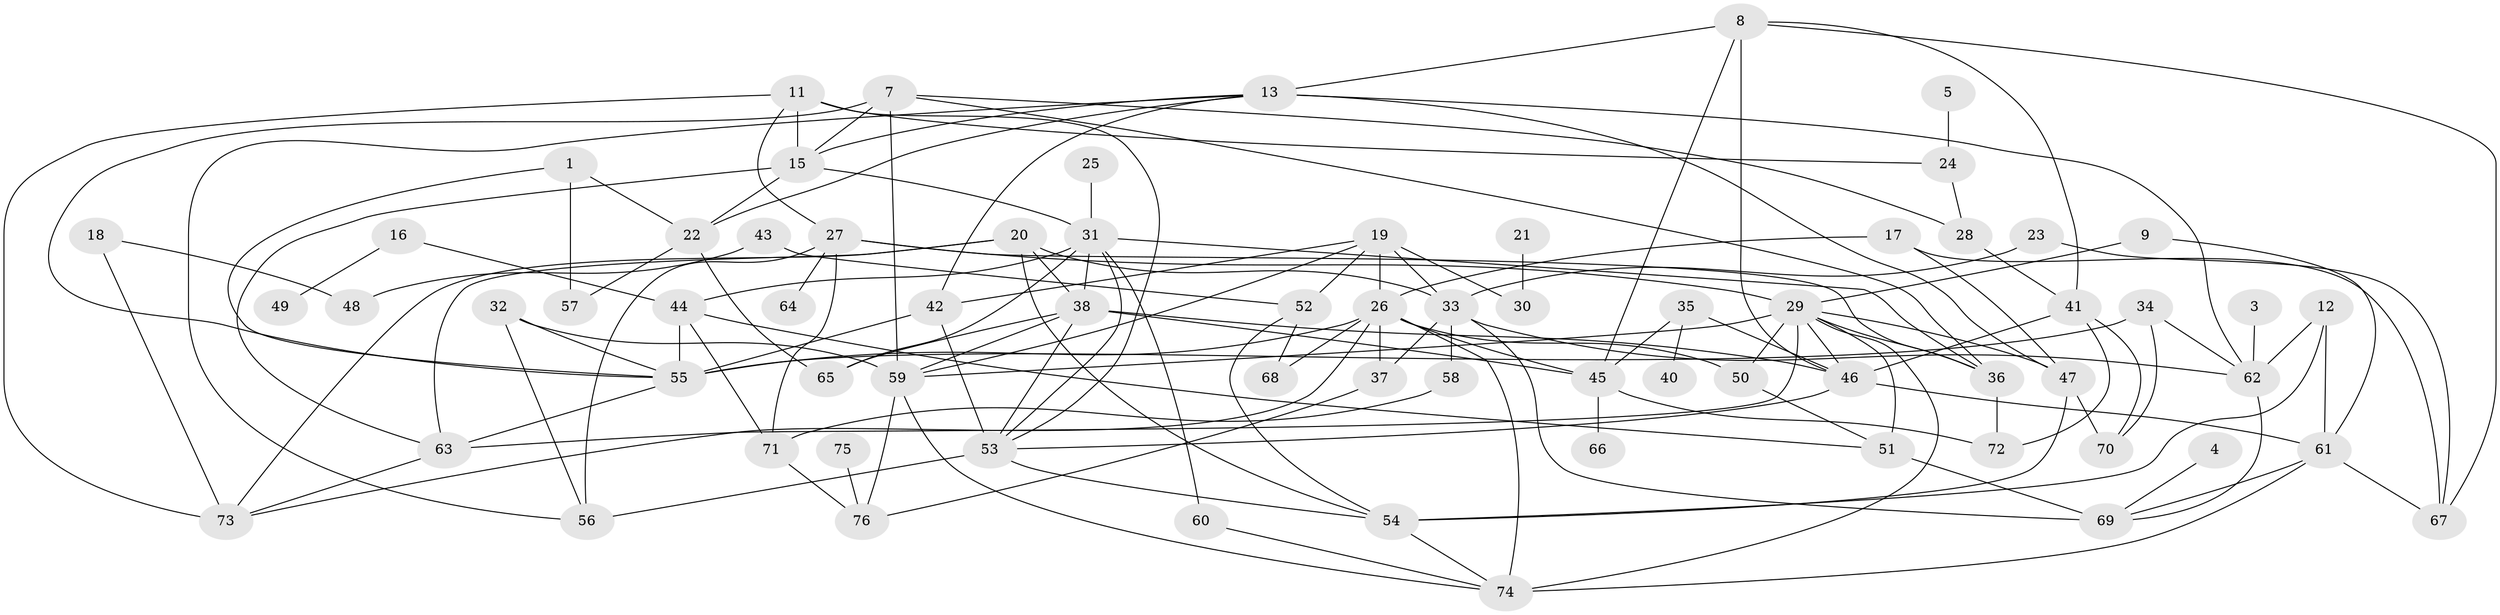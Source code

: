 // original degree distribution, {2: 0.21428571428571427, 5: 0.15079365079365079, 1: 0.15079365079365079, 3: 0.24603174603174602, 0: 0.031746031746031744, 8: 0.015873015873015872, 4: 0.09523809523809523, 6: 0.05555555555555555, 7: 0.03968253968253968}
// Generated by graph-tools (version 1.1) at 2025/35/03/04/25 23:35:47]
// undirected, 71 vertices, 142 edges
graph export_dot {
  node [color=gray90,style=filled];
  1;
  3;
  4;
  5;
  7;
  8;
  9;
  11;
  12;
  13;
  15;
  16;
  17;
  18;
  19;
  20;
  21;
  22;
  23;
  24;
  25;
  26;
  27;
  28;
  29;
  30;
  31;
  32;
  33;
  34;
  35;
  36;
  37;
  38;
  40;
  41;
  42;
  43;
  44;
  45;
  46;
  47;
  48;
  49;
  50;
  51;
  52;
  53;
  54;
  55;
  56;
  57;
  58;
  59;
  60;
  61;
  62;
  63;
  64;
  65;
  66;
  67;
  68;
  69;
  70;
  71;
  72;
  73;
  74;
  75;
  76;
  1 -- 22 [weight=1.0];
  1 -- 55 [weight=1.0];
  1 -- 57 [weight=1.0];
  3 -- 62 [weight=1.0];
  4 -- 69 [weight=1.0];
  5 -- 24 [weight=1.0];
  7 -- 15 [weight=1.0];
  7 -- 28 [weight=1.0];
  7 -- 36 [weight=1.0];
  7 -- 55 [weight=1.0];
  7 -- 59 [weight=1.0];
  8 -- 13 [weight=1.0];
  8 -- 41 [weight=1.0];
  8 -- 45 [weight=1.0];
  8 -- 46 [weight=1.0];
  8 -- 67 [weight=1.0];
  9 -- 29 [weight=1.0];
  9 -- 61 [weight=1.0];
  11 -- 15 [weight=1.0];
  11 -- 24 [weight=1.0];
  11 -- 27 [weight=1.0];
  11 -- 53 [weight=1.0];
  11 -- 73 [weight=1.0];
  12 -- 54 [weight=1.0];
  12 -- 61 [weight=1.0];
  12 -- 62 [weight=1.0];
  13 -- 15 [weight=1.0];
  13 -- 22 [weight=1.0];
  13 -- 42 [weight=1.0];
  13 -- 47 [weight=1.0];
  13 -- 56 [weight=1.0];
  13 -- 62 [weight=2.0];
  15 -- 22 [weight=1.0];
  15 -- 31 [weight=1.0];
  15 -- 63 [weight=1.0];
  16 -- 44 [weight=1.0];
  16 -- 49 [weight=1.0];
  17 -- 26 [weight=1.0];
  17 -- 47 [weight=1.0];
  17 -- 67 [weight=1.0];
  18 -- 48 [weight=1.0];
  18 -- 73 [weight=1.0];
  19 -- 26 [weight=2.0];
  19 -- 30 [weight=1.0];
  19 -- 33 [weight=1.0];
  19 -- 42 [weight=1.0];
  19 -- 52 [weight=1.0];
  19 -- 59 [weight=1.0];
  20 -- 33 [weight=1.0];
  20 -- 38 [weight=1.0];
  20 -- 54 [weight=1.0];
  20 -- 63 [weight=1.0];
  20 -- 73 [weight=1.0];
  21 -- 30 [weight=1.0];
  22 -- 57 [weight=1.0];
  22 -- 65 [weight=1.0];
  23 -- 33 [weight=1.0];
  23 -- 67 [weight=1.0];
  24 -- 28 [weight=1.0];
  25 -- 31 [weight=1.0];
  26 -- 37 [weight=1.0];
  26 -- 45 [weight=2.0];
  26 -- 50 [weight=1.0];
  26 -- 55 [weight=1.0];
  26 -- 68 [weight=1.0];
  26 -- 73 [weight=1.0];
  26 -- 74 [weight=2.0];
  27 -- 29 [weight=1.0];
  27 -- 36 [weight=1.0];
  27 -- 56 [weight=1.0];
  27 -- 64 [weight=1.0];
  27 -- 71 [weight=1.0];
  28 -- 41 [weight=1.0];
  29 -- 36 [weight=1.0];
  29 -- 46 [weight=1.0];
  29 -- 47 [weight=1.0];
  29 -- 50 [weight=1.0];
  29 -- 51 [weight=1.0];
  29 -- 59 [weight=1.0];
  29 -- 63 [weight=1.0];
  29 -- 74 [weight=1.0];
  31 -- 36 [weight=1.0];
  31 -- 38 [weight=1.0];
  31 -- 44 [weight=1.0];
  31 -- 53 [weight=1.0];
  31 -- 60 [weight=1.0];
  31 -- 65 [weight=1.0];
  32 -- 55 [weight=1.0];
  32 -- 56 [weight=1.0];
  32 -- 59 [weight=1.0];
  33 -- 37 [weight=1.0];
  33 -- 58 [weight=1.0];
  33 -- 62 [weight=1.0];
  33 -- 69 [weight=1.0];
  34 -- 55 [weight=1.0];
  34 -- 62 [weight=1.0];
  34 -- 70 [weight=1.0];
  35 -- 40 [weight=1.0];
  35 -- 45 [weight=1.0];
  35 -- 46 [weight=1.0];
  36 -- 72 [weight=1.0];
  37 -- 76 [weight=1.0];
  38 -- 45 [weight=1.0];
  38 -- 46 [weight=1.0];
  38 -- 53 [weight=1.0];
  38 -- 59 [weight=1.0];
  38 -- 65 [weight=1.0];
  41 -- 46 [weight=1.0];
  41 -- 70 [weight=1.0];
  41 -- 72 [weight=2.0];
  42 -- 53 [weight=1.0];
  42 -- 55 [weight=1.0];
  43 -- 48 [weight=1.0];
  43 -- 52 [weight=1.0];
  44 -- 51 [weight=1.0];
  44 -- 55 [weight=2.0];
  44 -- 71 [weight=1.0];
  45 -- 66 [weight=1.0];
  45 -- 72 [weight=1.0];
  46 -- 53 [weight=1.0];
  46 -- 61 [weight=1.0];
  47 -- 54 [weight=1.0];
  47 -- 70 [weight=1.0];
  50 -- 51 [weight=1.0];
  51 -- 69 [weight=2.0];
  52 -- 54 [weight=1.0];
  52 -- 68 [weight=1.0];
  53 -- 54 [weight=1.0];
  53 -- 56 [weight=1.0];
  54 -- 74 [weight=1.0];
  55 -- 63 [weight=1.0];
  58 -- 71 [weight=1.0];
  59 -- 74 [weight=1.0];
  59 -- 76 [weight=1.0];
  60 -- 74 [weight=1.0];
  61 -- 67 [weight=1.0];
  61 -- 69 [weight=1.0];
  61 -- 74 [weight=3.0];
  62 -- 69 [weight=1.0];
  63 -- 73 [weight=1.0];
  71 -- 76 [weight=1.0];
  75 -- 76 [weight=1.0];
}
